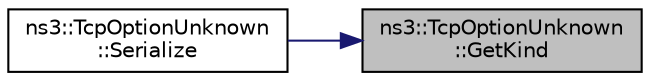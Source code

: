digraph "ns3::TcpOptionUnknown::GetKind"
{
 // LATEX_PDF_SIZE
  edge [fontname="Helvetica",fontsize="10",labelfontname="Helvetica",labelfontsize="10"];
  node [fontname="Helvetica",fontsize="10",shape=record];
  rankdir="RL";
  Node1 [label="ns3::TcpOptionUnknown\l::GetKind",height=0.2,width=0.4,color="black", fillcolor="grey75", style="filled", fontcolor="black",tooltip="Get the ‘kind’ (as in RFC 793) of this option."];
  Node1 -> Node2 [dir="back",color="midnightblue",fontsize="10",style="solid",fontname="Helvetica"];
  Node2 [label="ns3::TcpOptionUnknown\l::Serialize",height=0.2,width=0.4,color="black", fillcolor="white", style="filled",URL="$classns3_1_1_tcp_option_unknown.html#a0c31470ce94516a847fce668974462e4",tooltip="Serialize the Option to a buffer iterator."];
}
